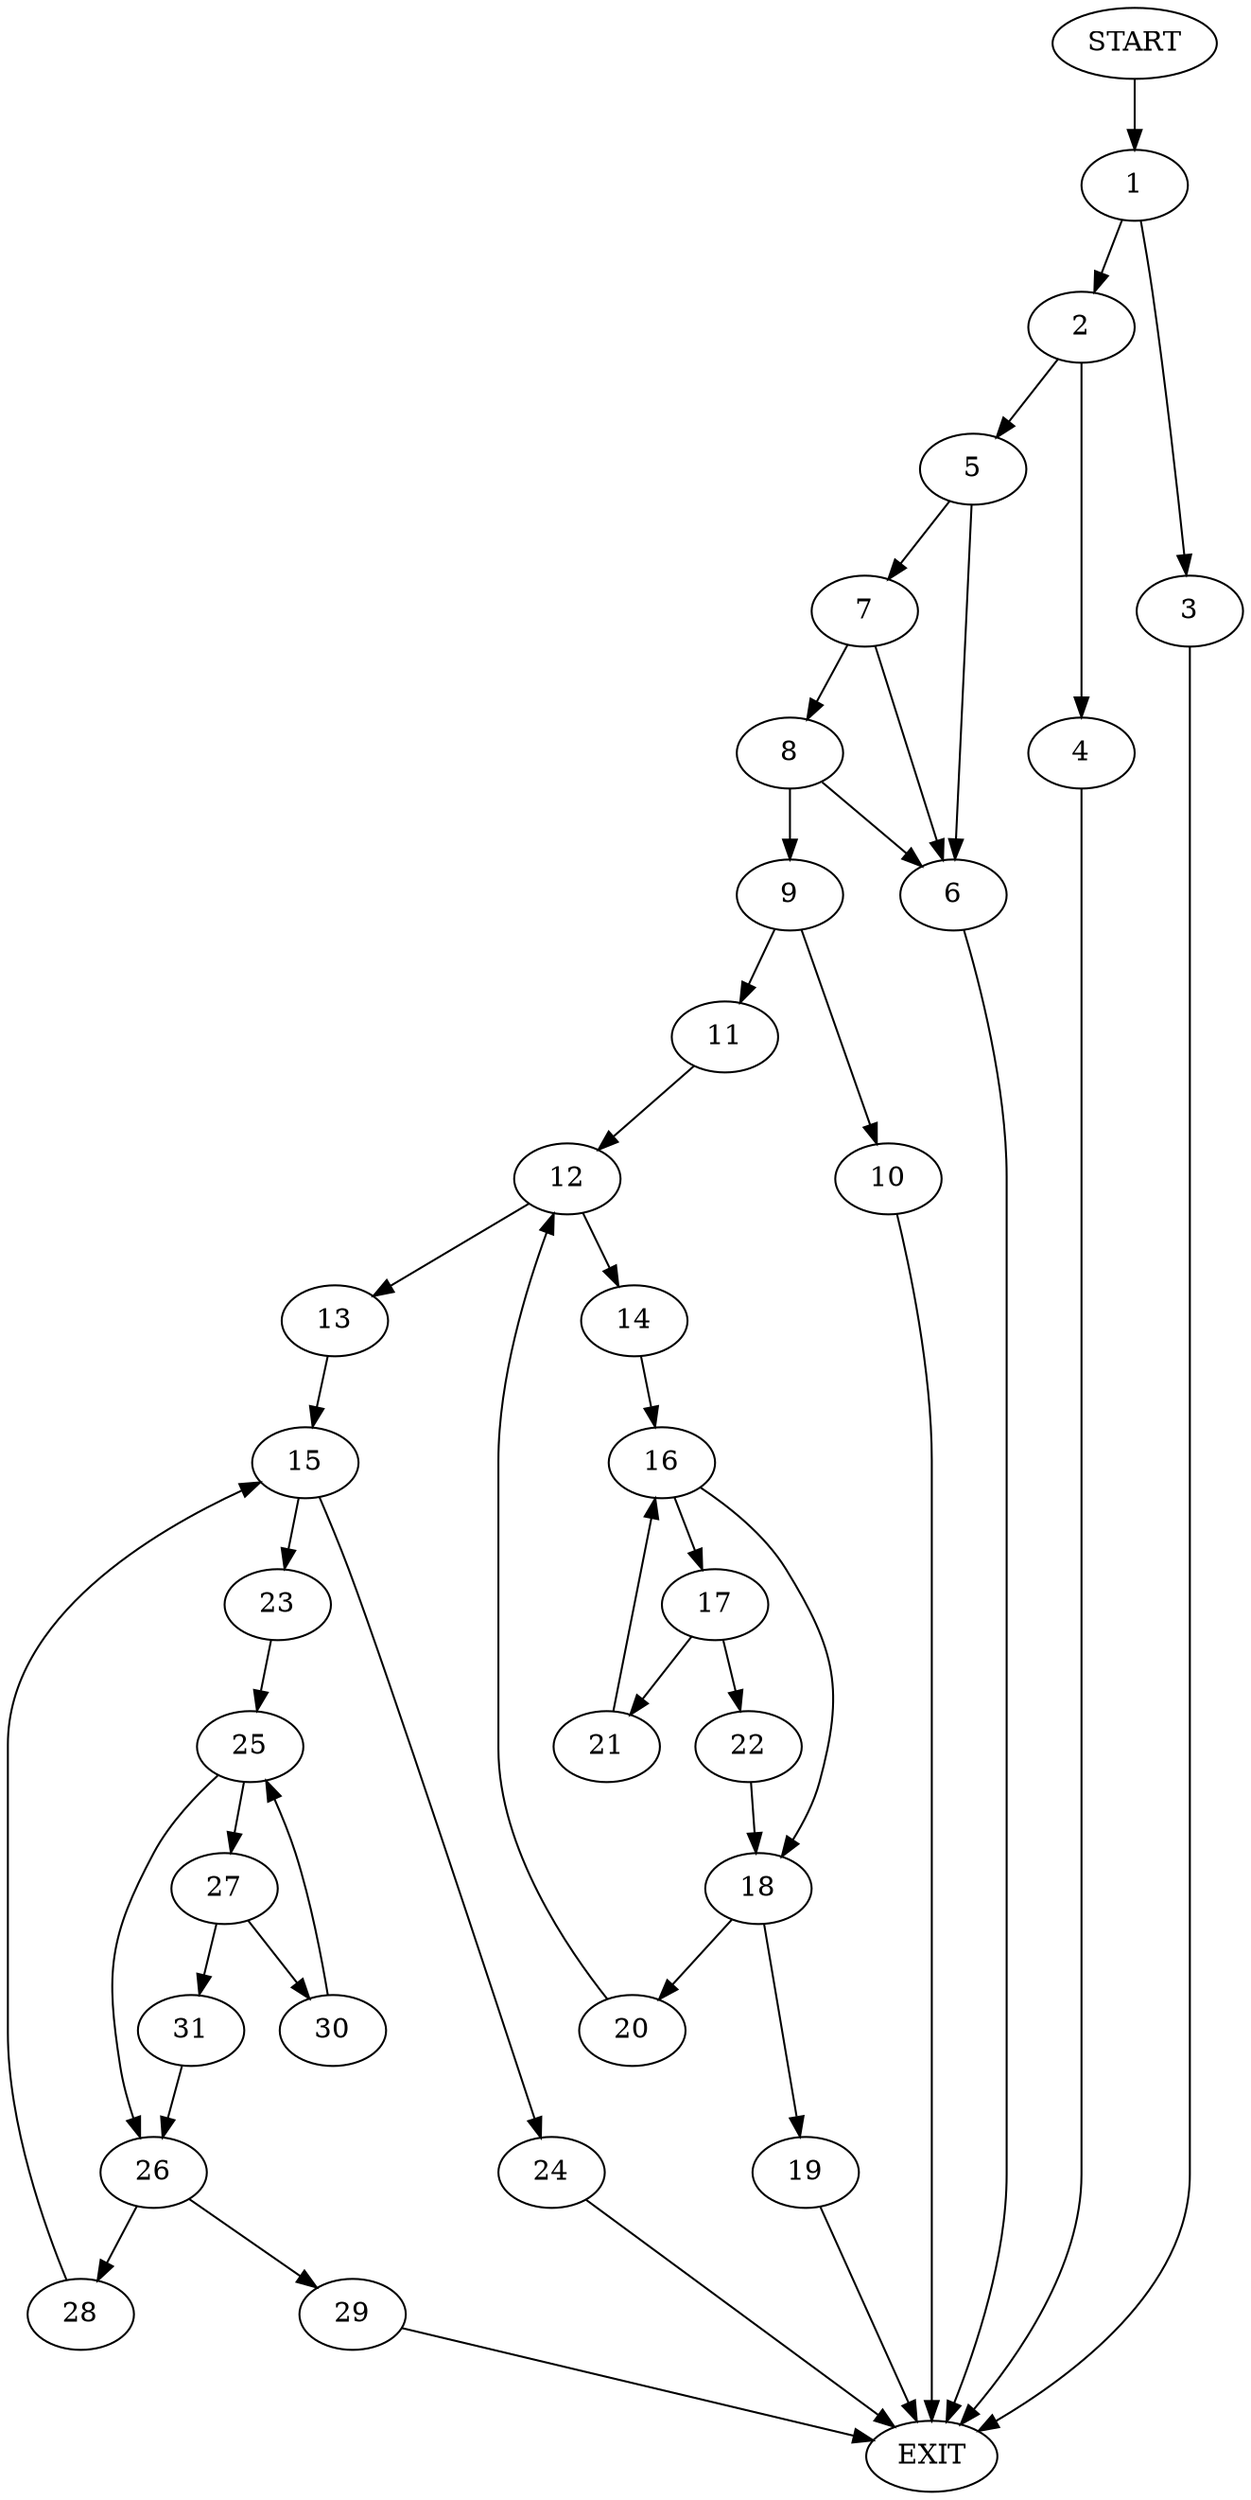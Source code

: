 digraph {
0 [label="START"]
32 [label="EXIT"]
0 -> 1
1 -> 2
1 -> 3
2 -> 4
2 -> 5
3 -> 32
4 -> 32
5 -> 6
5 -> 7
6 -> 32
7 -> 6
7 -> 8
8 -> 6
8 -> 9
9 -> 10
9 -> 11
11 -> 12
10 -> 32
12 -> 13
12 -> 14
13 -> 15
14 -> 16
16 -> 17
16 -> 18
18 -> 19
18 -> 20
17 -> 21
17 -> 22
21 -> 16
22 -> 18
20 -> 12
19 -> 32
15 -> 23
15 -> 24
23 -> 25
24 -> 32
25 -> 26
25 -> 27
26 -> 28
26 -> 29
27 -> 30
27 -> 31
30 -> 25
31 -> 26
28 -> 15
29 -> 32
}
